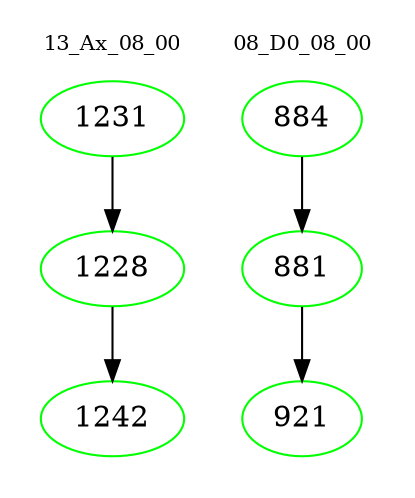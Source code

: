 digraph{
subgraph cluster_0 {
color = white
label = "13_Ax_08_00";
fontsize=10;
T0_1231 [label="1231", color="green"]
T0_1231 -> T0_1228 [color="black"]
T0_1228 [label="1228", color="green"]
T0_1228 -> T0_1242 [color="black"]
T0_1242 [label="1242", color="green"]
}
subgraph cluster_1 {
color = white
label = "08_D0_08_00";
fontsize=10;
T1_884 [label="884", color="green"]
T1_884 -> T1_881 [color="black"]
T1_881 [label="881", color="green"]
T1_881 -> T1_921 [color="black"]
T1_921 [label="921", color="green"]
}
}
